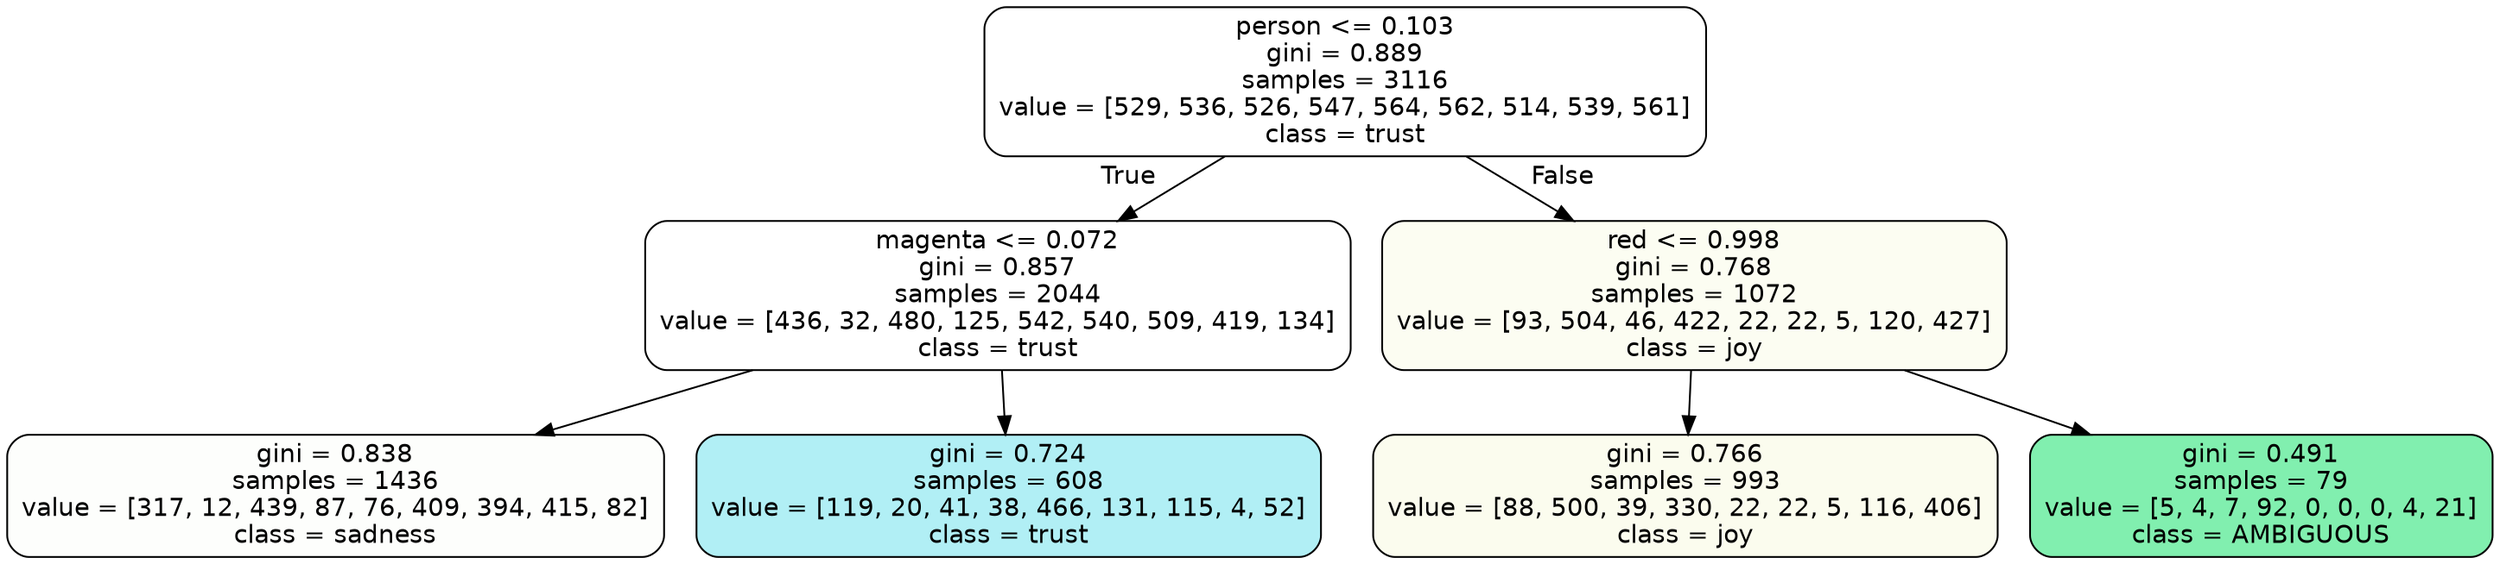 digraph Tree {
node [shape=box, style="filled, rounded", color="black", fontname=helvetica] ;
edge [fontname=helvetica] ;
0 [label="person <= 0.103\ngini = 0.889\nsamples = 3116\nvalue = [529, 536, 526, 547, 564, 562, 514, 539, 561]\nclass = trust", fillcolor="#39d7e500"] ;
1 [label="magenta <= 0.072\ngini = 0.857\nsamples = 2044\nvalue = [436, 32, 480, 125, 542, 540, 509, 419, 134]\nclass = trust", fillcolor="#39d7e500"] ;
0 -> 1 [labeldistance=2.5, labelangle=45, headlabel="True"] ;
2 [label="gini = 0.838\nsamples = 1436\nvalue = [317, 12, 439, 87, 76, 409, 394, 415, 82]\nclass = sadness", fillcolor="#64e53903"] ;
1 -> 2 ;
3 [label="gini = 0.724\nsamples = 608\nvalue = [119, 20, 41, 38, 466, 131, 115, 4, 52]\nclass = trust", fillcolor="#39d7e564"] ;
1 -> 3 ;
4 [label="red <= 0.998\ngini = 0.768\nsamples = 1072\nvalue = [93, 504, 46, 422, 22, 22, 5, 120, 427]\nclass = joy", fillcolor="#d7e53910"] ;
0 -> 4 [labeldistance=2.5, labelangle=-45, headlabel="False"] ;
5 [label="gini = 0.766\nsamples = 993\nvalue = [88, 500, 39, 330, 22, 22, 5, 116, 406]\nclass = joy", fillcolor="#d7e53915"] ;
4 -> 5 ;
6 [label="gini = 0.491\nsamples = 79\nvalue = [5, 4, 7, 92, 0, 0, 0, 4, 21]\nclass = AMBIGUOUS", fillcolor="#39e581a2"] ;
4 -> 6 ;
}